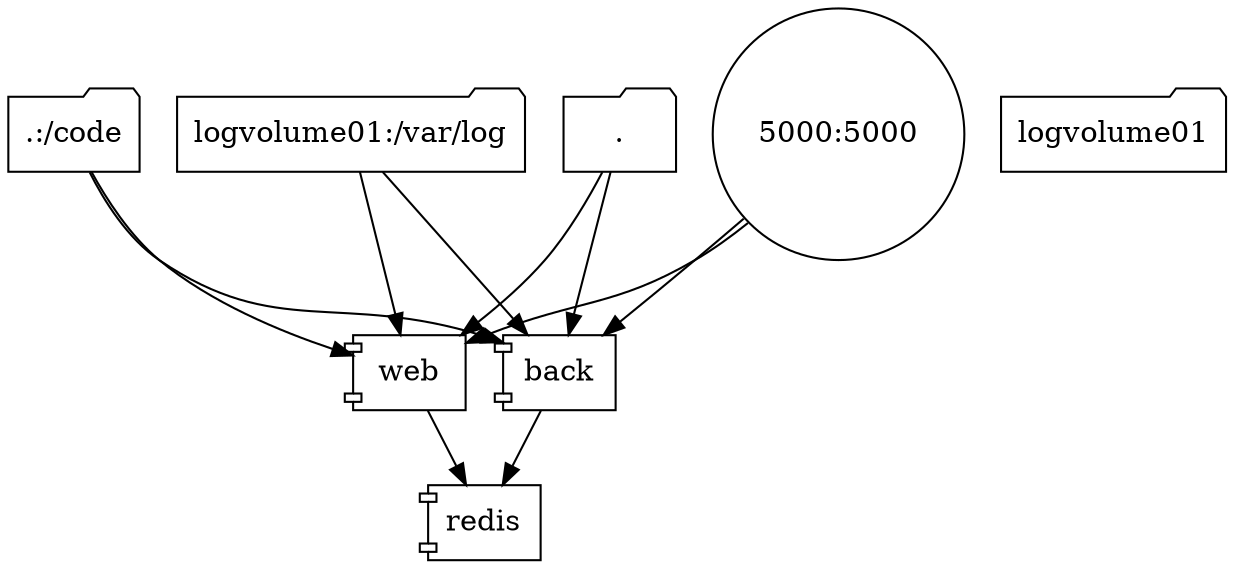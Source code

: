 digraph docker_compose {
	"."->"web";
	"5000:5000"->"web";
	".:/code"->"web";
	"logvolume01:/var/log"->"web";
	"web"->"redis";
	"."->"back";
	"5000:5000"->"back";
	".:/code"->"back";
	"logvolume01:/var/log"->"back";
	"back"->"redis";
	"." [ shape=folder ];
	".:/code" [ shape=folder ];
	"5000:5000" [ shape=circle ];
	"back" [ shape=component ];
	"logvolume01" [ shape=folder ];
	"logvolume01:/var/log" [ shape=folder ];
	"redis" [ shape=component ];
	"web" [ shape=component ];

}

